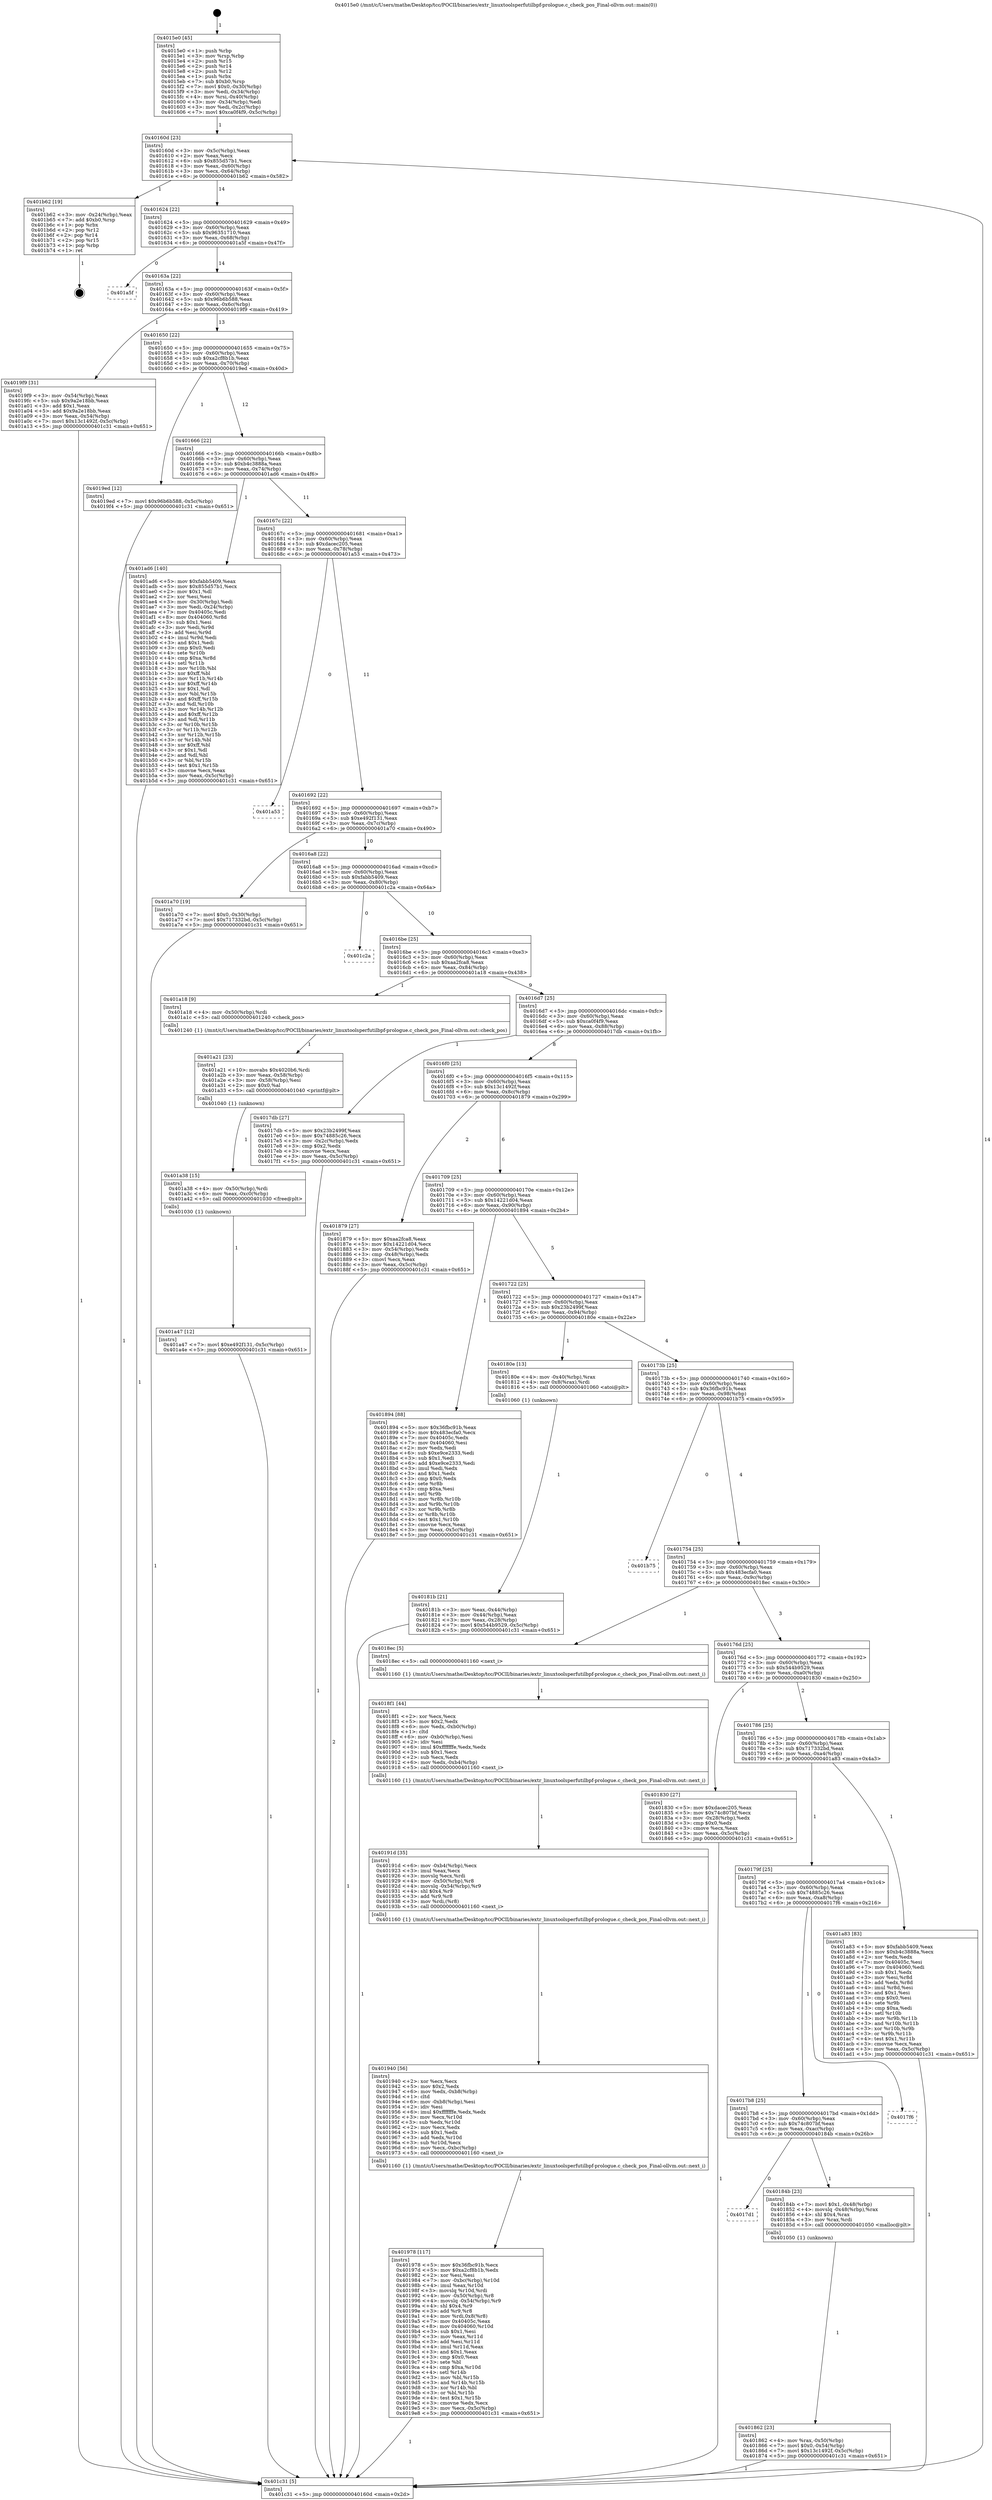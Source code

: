 digraph "0x4015e0" {
  label = "0x4015e0 (/mnt/c/Users/mathe/Desktop/tcc/POCII/binaries/extr_linuxtoolsperfutilbpf-prologue.c_check_pos_Final-ollvm.out::main(0))"
  labelloc = "t"
  node[shape=record]

  Entry [label="",width=0.3,height=0.3,shape=circle,fillcolor=black,style=filled]
  "0x40160d" [label="{
     0x40160d [23]\l
     | [instrs]\l
     &nbsp;&nbsp;0x40160d \<+3\>: mov -0x5c(%rbp),%eax\l
     &nbsp;&nbsp;0x401610 \<+2\>: mov %eax,%ecx\l
     &nbsp;&nbsp;0x401612 \<+6\>: sub $0x855d57b1,%ecx\l
     &nbsp;&nbsp;0x401618 \<+3\>: mov %eax,-0x60(%rbp)\l
     &nbsp;&nbsp;0x40161b \<+3\>: mov %ecx,-0x64(%rbp)\l
     &nbsp;&nbsp;0x40161e \<+6\>: je 0000000000401b62 \<main+0x582\>\l
  }"]
  "0x401b62" [label="{
     0x401b62 [19]\l
     | [instrs]\l
     &nbsp;&nbsp;0x401b62 \<+3\>: mov -0x24(%rbp),%eax\l
     &nbsp;&nbsp;0x401b65 \<+7\>: add $0xb0,%rsp\l
     &nbsp;&nbsp;0x401b6c \<+1\>: pop %rbx\l
     &nbsp;&nbsp;0x401b6d \<+2\>: pop %r12\l
     &nbsp;&nbsp;0x401b6f \<+2\>: pop %r14\l
     &nbsp;&nbsp;0x401b71 \<+2\>: pop %r15\l
     &nbsp;&nbsp;0x401b73 \<+1\>: pop %rbp\l
     &nbsp;&nbsp;0x401b74 \<+1\>: ret\l
  }"]
  "0x401624" [label="{
     0x401624 [22]\l
     | [instrs]\l
     &nbsp;&nbsp;0x401624 \<+5\>: jmp 0000000000401629 \<main+0x49\>\l
     &nbsp;&nbsp;0x401629 \<+3\>: mov -0x60(%rbp),%eax\l
     &nbsp;&nbsp;0x40162c \<+5\>: sub $0x96351710,%eax\l
     &nbsp;&nbsp;0x401631 \<+3\>: mov %eax,-0x68(%rbp)\l
     &nbsp;&nbsp;0x401634 \<+6\>: je 0000000000401a5f \<main+0x47f\>\l
  }"]
  Exit [label="",width=0.3,height=0.3,shape=circle,fillcolor=black,style=filled,peripheries=2]
  "0x401a5f" [label="{
     0x401a5f\l
  }", style=dashed]
  "0x40163a" [label="{
     0x40163a [22]\l
     | [instrs]\l
     &nbsp;&nbsp;0x40163a \<+5\>: jmp 000000000040163f \<main+0x5f\>\l
     &nbsp;&nbsp;0x40163f \<+3\>: mov -0x60(%rbp),%eax\l
     &nbsp;&nbsp;0x401642 \<+5\>: sub $0x96b6b588,%eax\l
     &nbsp;&nbsp;0x401647 \<+3\>: mov %eax,-0x6c(%rbp)\l
     &nbsp;&nbsp;0x40164a \<+6\>: je 00000000004019f9 \<main+0x419\>\l
  }"]
  "0x401a47" [label="{
     0x401a47 [12]\l
     | [instrs]\l
     &nbsp;&nbsp;0x401a47 \<+7\>: movl $0xe492f131,-0x5c(%rbp)\l
     &nbsp;&nbsp;0x401a4e \<+5\>: jmp 0000000000401c31 \<main+0x651\>\l
  }"]
  "0x4019f9" [label="{
     0x4019f9 [31]\l
     | [instrs]\l
     &nbsp;&nbsp;0x4019f9 \<+3\>: mov -0x54(%rbp),%eax\l
     &nbsp;&nbsp;0x4019fc \<+5\>: sub $0x9a2e18bb,%eax\l
     &nbsp;&nbsp;0x401a01 \<+3\>: add $0x1,%eax\l
     &nbsp;&nbsp;0x401a04 \<+5\>: add $0x9a2e18bb,%eax\l
     &nbsp;&nbsp;0x401a09 \<+3\>: mov %eax,-0x54(%rbp)\l
     &nbsp;&nbsp;0x401a0c \<+7\>: movl $0x13c1492f,-0x5c(%rbp)\l
     &nbsp;&nbsp;0x401a13 \<+5\>: jmp 0000000000401c31 \<main+0x651\>\l
  }"]
  "0x401650" [label="{
     0x401650 [22]\l
     | [instrs]\l
     &nbsp;&nbsp;0x401650 \<+5\>: jmp 0000000000401655 \<main+0x75\>\l
     &nbsp;&nbsp;0x401655 \<+3\>: mov -0x60(%rbp),%eax\l
     &nbsp;&nbsp;0x401658 \<+5\>: sub $0xa2cf8b1b,%eax\l
     &nbsp;&nbsp;0x40165d \<+3\>: mov %eax,-0x70(%rbp)\l
     &nbsp;&nbsp;0x401660 \<+6\>: je 00000000004019ed \<main+0x40d\>\l
  }"]
  "0x401a38" [label="{
     0x401a38 [15]\l
     | [instrs]\l
     &nbsp;&nbsp;0x401a38 \<+4\>: mov -0x50(%rbp),%rdi\l
     &nbsp;&nbsp;0x401a3c \<+6\>: mov %eax,-0xc0(%rbp)\l
     &nbsp;&nbsp;0x401a42 \<+5\>: call 0000000000401030 \<free@plt\>\l
     | [calls]\l
     &nbsp;&nbsp;0x401030 \{1\} (unknown)\l
  }"]
  "0x4019ed" [label="{
     0x4019ed [12]\l
     | [instrs]\l
     &nbsp;&nbsp;0x4019ed \<+7\>: movl $0x96b6b588,-0x5c(%rbp)\l
     &nbsp;&nbsp;0x4019f4 \<+5\>: jmp 0000000000401c31 \<main+0x651\>\l
  }"]
  "0x401666" [label="{
     0x401666 [22]\l
     | [instrs]\l
     &nbsp;&nbsp;0x401666 \<+5\>: jmp 000000000040166b \<main+0x8b\>\l
     &nbsp;&nbsp;0x40166b \<+3\>: mov -0x60(%rbp),%eax\l
     &nbsp;&nbsp;0x40166e \<+5\>: sub $0xb4c3888a,%eax\l
     &nbsp;&nbsp;0x401673 \<+3\>: mov %eax,-0x74(%rbp)\l
     &nbsp;&nbsp;0x401676 \<+6\>: je 0000000000401ad6 \<main+0x4f6\>\l
  }"]
  "0x401a21" [label="{
     0x401a21 [23]\l
     | [instrs]\l
     &nbsp;&nbsp;0x401a21 \<+10\>: movabs $0x4020b6,%rdi\l
     &nbsp;&nbsp;0x401a2b \<+3\>: mov %eax,-0x58(%rbp)\l
     &nbsp;&nbsp;0x401a2e \<+3\>: mov -0x58(%rbp),%esi\l
     &nbsp;&nbsp;0x401a31 \<+2\>: mov $0x0,%al\l
     &nbsp;&nbsp;0x401a33 \<+5\>: call 0000000000401040 \<printf@plt\>\l
     | [calls]\l
     &nbsp;&nbsp;0x401040 \{1\} (unknown)\l
  }"]
  "0x401ad6" [label="{
     0x401ad6 [140]\l
     | [instrs]\l
     &nbsp;&nbsp;0x401ad6 \<+5\>: mov $0xfabb5409,%eax\l
     &nbsp;&nbsp;0x401adb \<+5\>: mov $0x855d57b1,%ecx\l
     &nbsp;&nbsp;0x401ae0 \<+2\>: mov $0x1,%dl\l
     &nbsp;&nbsp;0x401ae2 \<+2\>: xor %esi,%esi\l
     &nbsp;&nbsp;0x401ae4 \<+3\>: mov -0x30(%rbp),%edi\l
     &nbsp;&nbsp;0x401ae7 \<+3\>: mov %edi,-0x24(%rbp)\l
     &nbsp;&nbsp;0x401aea \<+7\>: mov 0x40405c,%edi\l
     &nbsp;&nbsp;0x401af1 \<+8\>: mov 0x404060,%r8d\l
     &nbsp;&nbsp;0x401af9 \<+3\>: sub $0x1,%esi\l
     &nbsp;&nbsp;0x401afc \<+3\>: mov %edi,%r9d\l
     &nbsp;&nbsp;0x401aff \<+3\>: add %esi,%r9d\l
     &nbsp;&nbsp;0x401b02 \<+4\>: imul %r9d,%edi\l
     &nbsp;&nbsp;0x401b06 \<+3\>: and $0x1,%edi\l
     &nbsp;&nbsp;0x401b09 \<+3\>: cmp $0x0,%edi\l
     &nbsp;&nbsp;0x401b0c \<+4\>: sete %r10b\l
     &nbsp;&nbsp;0x401b10 \<+4\>: cmp $0xa,%r8d\l
     &nbsp;&nbsp;0x401b14 \<+4\>: setl %r11b\l
     &nbsp;&nbsp;0x401b18 \<+3\>: mov %r10b,%bl\l
     &nbsp;&nbsp;0x401b1b \<+3\>: xor $0xff,%bl\l
     &nbsp;&nbsp;0x401b1e \<+3\>: mov %r11b,%r14b\l
     &nbsp;&nbsp;0x401b21 \<+4\>: xor $0xff,%r14b\l
     &nbsp;&nbsp;0x401b25 \<+3\>: xor $0x1,%dl\l
     &nbsp;&nbsp;0x401b28 \<+3\>: mov %bl,%r15b\l
     &nbsp;&nbsp;0x401b2b \<+4\>: and $0xff,%r15b\l
     &nbsp;&nbsp;0x401b2f \<+3\>: and %dl,%r10b\l
     &nbsp;&nbsp;0x401b32 \<+3\>: mov %r14b,%r12b\l
     &nbsp;&nbsp;0x401b35 \<+4\>: and $0xff,%r12b\l
     &nbsp;&nbsp;0x401b39 \<+3\>: and %dl,%r11b\l
     &nbsp;&nbsp;0x401b3c \<+3\>: or %r10b,%r15b\l
     &nbsp;&nbsp;0x401b3f \<+3\>: or %r11b,%r12b\l
     &nbsp;&nbsp;0x401b42 \<+3\>: xor %r12b,%r15b\l
     &nbsp;&nbsp;0x401b45 \<+3\>: or %r14b,%bl\l
     &nbsp;&nbsp;0x401b48 \<+3\>: xor $0xff,%bl\l
     &nbsp;&nbsp;0x401b4b \<+3\>: or $0x1,%dl\l
     &nbsp;&nbsp;0x401b4e \<+2\>: and %dl,%bl\l
     &nbsp;&nbsp;0x401b50 \<+3\>: or %bl,%r15b\l
     &nbsp;&nbsp;0x401b53 \<+4\>: test $0x1,%r15b\l
     &nbsp;&nbsp;0x401b57 \<+3\>: cmovne %ecx,%eax\l
     &nbsp;&nbsp;0x401b5a \<+3\>: mov %eax,-0x5c(%rbp)\l
     &nbsp;&nbsp;0x401b5d \<+5\>: jmp 0000000000401c31 \<main+0x651\>\l
  }"]
  "0x40167c" [label="{
     0x40167c [22]\l
     | [instrs]\l
     &nbsp;&nbsp;0x40167c \<+5\>: jmp 0000000000401681 \<main+0xa1\>\l
     &nbsp;&nbsp;0x401681 \<+3\>: mov -0x60(%rbp),%eax\l
     &nbsp;&nbsp;0x401684 \<+5\>: sub $0xdacec205,%eax\l
     &nbsp;&nbsp;0x401689 \<+3\>: mov %eax,-0x78(%rbp)\l
     &nbsp;&nbsp;0x40168c \<+6\>: je 0000000000401a53 \<main+0x473\>\l
  }"]
  "0x401978" [label="{
     0x401978 [117]\l
     | [instrs]\l
     &nbsp;&nbsp;0x401978 \<+5\>: mov $0x36fbc91b,%ecx\l
     &nbsp;&nbsp;0x40197d \<+5\>: mov $0xa2cf8b1b,%edx\l
     &nbsp;&nbsp;0x401982 \<+2\>: xor %esi,%esi\l
     &nbsp;&nbsp;0x401984 \<+7\>: mov -0xbc(%rbp),%r10d\l
     &nbsp;&nbsp;0x40198b \<+4\>: imul %eax,%r10d\l
     &nbsp;&nbsp;0x40198f \<+3\>: movslq %r10d,%rdi\l
     &nbsp;&nbsp;0x401992 \<+4\>: mov -0x50(%rbp),%r8\l
     &nbsp;&nbsp;0x401996 \<+4\>: movslq -0x54(%rbp),%r9\l
     &nbsp;&nbsp;0x40199a \<+4\>: shl $0x4,%r9\l
     &nbsp;&nbsp;0x40199e \<+3\>: add %r9,%r8\l
     &nbsp;&nbsp;0x4019a1 \<+4\>: mov %rdi,0x8(%r8)\l
     &nbsp;&nbsp;0x4019a5 \<+7\>: mov 0x40405c,%eax\l
     &nbsp;&nbsp;0x4019ac \<+8\>: mov 0x404060,%r10d\l
     &nbsp;&nbsp;0x4019b4 \<+3\>: sub $0x1,%esi\l
     &nbsp;&nbsp;0x4019b7 \<+3\>: mov %eax,%r11d\l
     &nbsp;&nbsp;0x4019ba \<+3\>: add %esi,%r11d\l
     &nbsp;&nbsp;0x4019bd \<+4\>: imul %r11d,%eax\l
     &nbsp;&nbsp;0x4019c1 \<+3\>: and $0x1,%eax\l
     &nbsp;&nbsp;0x4019c4 \<+3\>: cmp $0x0,%eax\l
     &nbsp;&nbsp;0x4019c7 \<+3\>: sete %bl\l
     &nbsp;&nbsp;0x4019ca \<+4\>: cmp $0xa,%r10d\l
     &nbsp;&nbsp;0x4019ce \<+4\>: setl %r14b\l
     &nbsp;&nbsp;0x4019d2 \<+3\>: mov %bl,%r15b\l
     &nbsp;&nbsp;0x4019d5 \<+3\>: and %r14b,%r15b\l
     &nbsp;&nbsp;0x4019d8 \<+3\>: xor %r14b,%bl\l
     &nbsp;&nbsp;0x4019db \<+3\>: or %bl,%r15b\l
     &nbsp;&nbsp;0x4019de \<+4\>: test $0x1,%r15b\l
     &nbsp;&nbsp;0x4019e2 \<+3\>: cmovne %edx,%ecx\l
     &nbsp;&nbsp;0x4019e5 \<+3\>: mov %ecx,-0x5c(%rbp)\l
     &nbsp;&nbsp;0x4019e8 \<+5\>: jmp 0000000000401c31 \<main+0x651\>\l
  }"]
  "0x401a53" [label="{
     0x401a53\l
  }", style=dashed]
  "0x401692" [label="{
     0x401692 [22]\l
     | [instrs]\l
     &nbsp;&nbsp;0x401692 \<+5\>: jmp 0000000000401697 \<main+0xb7\>\l
     &nbsp;&nbsp;0x401697 \<+3\>: mov -0x60(%rbp),%eax\l
     &nbsp;&nbsp;0x40169a \<+5\>: sub $0xe492f131,%eax\l
     &nbsp;&nbsp;0x40169f \<+3\>: mov %eax,-0x7c(%rbp)\l
     &nbsp;&nbsp;0x4016a2 \<+6\>: je 0000000000401a70 \<main+0x490\>\l
  }"]
  "0x401940" [label="{
     0x401940 [56]\l
     | [instrs]\l
     &nbsp;&nbsp;0x401940 \<+2\>: xor %ecx,%ecx\l
     &nbsp;&nbsp;0x401942 \<+5\>: mov $0x2,%edx\l
     &nbsp;&nbsp;0x401947 \<+6\>: mov %edx,-0xb8(%rbp)\l
     &nbsp;&nbsp;0x40194d \<+1\>: cltd\l
     &nbsp;&nbsp;0x40194e \<+6\>: mov -0xb8(%rbp),%esi\l
     &nbsp;&nbsp;0x401954 \<+2\>: idiv %esi\l
     &nbsp;&nbsp;0x401956 \<+6\>: imul $0xfffffffe,%edx,%edx\l
     &nbsp;&nbsp;0x40195c \<+3\>: mov %ecx,%r10d\l
     &nbsp;&nbsp;0x40195f \<+3\>: sub %edx,%r10d\l
     &nbsp;&nbsp;0x401962 \<+2\>: mov %ecx,%edx\l
     &nbsp;&nbsp;0x401964 \<+3\>: sub $0x1,%edx\l
     &nbsp;&nbsp;0x401967 \<+3\>: add %edx,%r10d\l
     &nbsp;&nbsp;0x40196a \<+3\>: sub %r10d,%ecx\l
     &nbsp;&nbsp;0x40196d \<+6\>: mov %ecx,-0xbc(%rbp)\l
     &nbsp;&nbsp;0x401973 \<+5\>: call 0000000000401160 \<next_i\>\l
     | [calls]\l
     &nbsp;&nbsp;0x401160 \{1\} (/mnt/c/Users/mathe/Desktop/tcc/POCII/binaries/extr_linuxtoolsperfutilbpf-prologue.c_check_pos_Final-ollvm.out::next_i)\l
  }"]
  "0x401a70" [label="{
     0x401a70 [19]\l
     | [instrs]\l
     &nbsp;&nbsp;0x401a70 \<+7\>: movl $0x0,-0x30(%rbp)\l
     &nbsp;&nbsp;0x401a77 \<+7\>: movl $0x717332bd,-0x5c(%rbp)\l
     &nbsp;&nbsp;0x401a7e \<+5\>: jmp 0000000000401c31 \<main+0x651\>\l
  }"]
  "0x4016a8" [label="{
     0x4016a8 [22]\l
     | [instrs]\l
     &nbsp;&nbsp;0x4016a8 \<+5\>: jmp 00000000004016ad \<main+0xcd\>\l
     &nbsp;&nbsp;0x4016ad \<+3\>: mov -0x60(%rbp),%eax\l
     &nbsp;&nbsp;0x4016b0 \<+5\>: sub $0xfabb5409,%eax\l
     &nbsp;&nbsp;0x4016b5 \<+3\>: mov %eax,-0x80(%rbp)\l
     &nbsp;&nbsp;0x4016b8 \<+6\>: je 0000000000401c2a \<main+0x64a\>\l
  }"]
  "0x40191d" [label="{
     0x40191d [35]\l
     | [instrs]\l
     &nbsp;&nbsp;0x40191d \<+6\>: mov -0xb4(%rbp),%ecx\l
     &nbsp;&nbsp;0x401923 \<+3\>: imul %eax,%ecx\l
     &nbsp;&nbsp;0x401926 \<+3\>: movslq %ecx,%rdi\l
     &nbsp;&nbsp;0x401929 \<+4\>: mov -0x50(%rbp),%r8\l
     &nbsp;&nbsp;0x40192d \<+4\>: movslq -0x54(%rbp),%r9\l
     &nbsp;&nbsp;0x401931 \<+4\>: shl $0x4,%r9\l
     &nbsp;&nbsp;0x401935 \<+3\>: add %r9,%r8\l
     &nbsp;&nbsp;0x401938 \<+3\>: mov %rdi,(%r8)\l
     &nbsp;&nbsp;0x40193b \<+5\>: call 0000000000401160 \<next_i\>\l
     | [calls]\l
     &nbsp;&nbsp;0x401160 \{1\} (/mnt/c/Users/mathe/Desktop/tcc/POCII/binaries/extr_linuxtoolsperfutilbpf-prologue.c_check_pos_Final-ollvm.out::next_i)\l
  }"]
  "0x401c2a" [label="{
     0x401c2a\l
  }", style=dashed]
  "0x4016be" [label="{
     0x4016be [25]\l
     | [instrs]\l
     &nbsp;&nbsp;0x4016be \<+5\>: jmp 00000000004016c3 \<main+0xe3\>\l
     &nbsp;&nbsp;0x4016c3 \<+3\>: mov -0x60(%rbp),%eax\l
     &nbsp;&nbsp;0x4016c6 \<+5\>: sub $0xaa2fca8,%eax\l
     &nbsp;&nbsp;0x4016cb \<+6\>: mov %eax,-0x84(%rbp)\l
     &nbsp;&nbsp;0x4016d1 \<+6\>: je 0000000000401a18 \<main+0x438\>\l
  }"]
  "0x4018f1" [label="{
     0x4018f1 [44]\l
     | [instrs]\l
     &nbsp;&nbsp;0x4018f1 \<+2\>: xor %ecx,%ecx\l
     &nbsp;&nbsp;0x4018f3 \<+5\>: mov $0x2,%edx\l
     &nbsp;&nbsp;0x4018f8 \<+6\>: mov %edx,-0xb0(%rbp)\l
     &nbsp;&nbsp;0x4018fe \<+1\>: cltd\l
     &nbsp;&nbsp;0x4018ff \<+6\>: mov -0xb0(%rbp),%esi\l
     &nbsp;&nbsp;0x401905 \<+2\>: idiv %esi\l
     &nbsp;&nbsp;0x401907 \<+6\>: imul $0xfffffffe,%edx,%edx\l
     &nbsp;&nbsp;0x40190d \<+3\>: sub $0x1,%ecx\l
     &nbsp;&nbsp;0x401910 \<+2\>: sub %ecx,%edx\l
     &nbsp;&nbsp;0x401912 \<+6\>: mov %edx,-0xb4(%rbp)\l
     &nbsp;&nbsp;0x401918 \<+5\>: call 0000000000401160 \<next_i\>\l
     | [calls]\l
     &nbsp;&nbsp;0x401160 \{1\} (/mnt/c/Users/mathe/Desktop/tcc/POCII/binaries/extr_linuxtoolsperfutilbpf-prologue.c_check_pos_Final-ollvm.out::next_i)\l
  }"]
  "0x401a18" [label="{
     0x401a18 [9]\l
     | [instrs]\l
     &nbsp;&nbsp;0x401a18 \<+4\>: mov -0x50(%rbp),%rdi\l
     &nbsp;&nbsp;0x401a1c \<+5\>: call 0000000000401240 \<check_pos\>\l
     | [calls]\l
     &nbsp;&nbsp;0x401240 \{1\} (/mnt/c/Users/mathe/Desktop/tcc/POCII/binaries/extr_linuxtoolsperfutilbpf-prologue.c_check_pos_Final-ollvm.out::check_pos)\l
  }"]
  "0x4016d7" [label="{
     0x4016d7 [25]\l
     | [instrs]\l
     &nbsp;&nbsp;0x4016d7 \<+5\>: jmp 00000000004016dc \<main+0xfc\>\l
     &nbsp;&nbsp;0x4016dc \<+3\>: mov -0x60(%rbp),%eax\l
     &nbsp;&nbsp;0x4016df \<+5\>: sub $0xca0f4f9,%eax\l
     &nbsp;&nbsp;0x4016e4 \<+6\>: mov %eax,-0x88(%rbp)\l
     &nbsp;&nbsp;0x4016ea \<+6\>: je 00000000004017db \<main+0x1fb\>\l
  }"]
  "0x401862" [label="{
     0x401862 [23]\l
     | [instrs]\l
     &nbsp;&nbsp;0x401862 \<+4\>: mov %rax,-0x50(%rbp)\l
     &nbsp;&nbsp;0x401866 \<+7\>: movl $0x0,-0x54(%rbp)\l
     &nbsp;&nbsp;0x40186d \<+7\>: movl $0x13c1492f,-0x5c(%rbp)\l
     &nbsp;&nbsp;0x401874 \<+5\>: jmp 0000000000401c31 \<main+0x651\>\l
  }"]
  "0x4017db" [label="{
     0x4017db [27]\l
     | [instrs]\l
     &nbsp;&nbsp;0x4017db \<+5\>: mov $0x23b2499f,%eax\l
     &nbsp;&nbsp;0x4017e0 \<+5\>: mov $0x74885c26,%ecx\l
     &nbsp;&nbsp;0x4017e5 \<+3\>: mov -0x2c(%rbp),%edx\l
     &nbsp;&nbsp;0x4017e8 \<+3\>: cmp $0x2,%edx\l
     &nbsp;&nbsp;0x4017eb \<+3\>: cmovne %ecx,%eax\l
     &nbsp;&nbsp;0x4017ee \<+3\>: mov %eax,-0x5c(%rbp)\l
     &nbsp;&nbsp;0x4017f1 \<+5\>: jmp 0000000000401c31 \<main+0x651\>\l
  }"]
  "0x4016f0" [label="{
     0x4016f0 [25]\l
     | [instrs]\l
     &nbsp;&nbsp;0x4016f0 \<+5\>: jmp 00000000004016f5 \<main+0x115\>\l
     &nbsp;&nbsp;0x4016f5 \<+3\>: mov -0x60(%rbp),%eax\l
     &nbsp;&nbsp;0x4016f8 \<+5\>: sub $0x13c1492f,%eax\l
     &nbsp;&nbsp;0x4016fd \<+6\>: mov %eax,-0x8c(%rbp)\l
     &nbsp;&nbsp;0x401703 \<+6\>: je 0000000000401879 \<main+0x299\>\l
  }"]
  "0x401c31" [label="{
     0x401c31 [5]\l
     | [instrs]\l
     &nbsp;&nbsp;0x401c31 \<+5\>: jmp 000000000040160d \<main+0x2d\>\l
  }"]
  "0x4015e0" [label="{
     0x4015e0 [45]\l
     | [instrs]\l
     &nbsp;&nbsp;0x4015e0 \<+1\>: push %rbp\l
     &nbsp;&nbsp;0x4015e1 \<+3\>: mov %rsp,%rbp\l
     &nbsp;&nbsp;0x4015e4 \<+2\>: push %r15\l
     &nbsp;&nbsp;0x4015e6 \<+2\>: push %r14\l
     &nbsp;&nbsp;0x4015e8 \<+2\>: push %r12\l
     &nbsp;&nbsp;0x4015ea \<+1\>: push %rbx\l
     &nbsp;&nbsp;0x4015eb \<+7\>: sub $0xb0,%rsp\l
     &nbsp;&nbsp;0x4015f2 \<+7\>: movl $0x0,-0x30(%rbp)\l
     &nbsp;&nbsp;0x4015f9 \<+3\>: mov %edi,-0x34(%rbp)\l
     &nbsp;&nbsp;0x4015fc \<+4\>: mov %rsi,-0x40(%rbp)\l
     &nbsp;&nbsp;0x401600 \<+3\>: mov -0x34(%rbp),%edi\l
     &nbsp;&nbsp;0x401603 \<+3\>: mov %edi,-0x2c(%rbp)\l
     &nbsp;&nbsp;0x401606 \<+7\>: movl $0xca0f4f9,-0x5c(%rbp)\l
  }"]
  "0x4017d1" [label="{
     0x4017d1\l
  }", style=dashed]
  "0x401879" [label="{
     0x401879 [27]\l
     | [instrs]\l
     &nbsp;&nbsp;0x401879 \<+5\>: mov $0xaa2fca8,%eax\l
     &nbsp;&nbsp;0x40187e \<+5\>: mov $0x14221d04,%ecx\l
     &nbsp;&nbsp;0x401883 \<+3\>: mov -0x54(%rbp),%edx\l
     &nbsp;&nbsp;0x401886 \<+3\>: cmp -0x48(%rbp),%edx\l
     &nbsp;&nbsp;0x401889 \<+3\>: cmovl %ecx,%eax\l
     &nbsp;&nbsp;0x40188c \<+3\>: mov %eax,-0x5c(%rbp)\l
     &nbsp;&nbsp;0x40188f \<+5\>: jmp 0000000000401c31 \<main+0x651\>\l
  }"]
  "0x401709" [label="{
     0x401709 [25]\l
     | [instrs]\l
     &nbsp;&nbsp;0x401709 \<+5\>: jmp 000000000040170e \<main+0x12e\>\l
     &nbsp;&nbsp;0x40170e \<+3\>: mov -0x60(%rbp),%eax\l
     &nbsp;&nbsp;0x401711 \<+5\>: sub $0x14221d04,%eax\l
     &nbsp;&nbsp;0x401716 \<+6\>: mov %eax,-0x90(%rbp)\l
     &nbsp;&nbsp;0x40171c \<+6\>: je 0000000000401894 \<main+0x2b4\>\l
  }"]
  "0x40184b" [label="{
     0x40184b [23]\l
     | [instrs]\l
     &nbsp;&nbsp;0x40184b \<+7\>: movl $0x1,-0x48(%rbp)\l
     &nbsp;&nbsp;0x401852 \<+4\>: movslq -0x48(%rbp),%rax\l
     &nbsp;&nbsp;0x401856 \<+4\>: shl $0x4,%rax\l
     &nbsp;&nbsp;0x40185a \<+3\>: mov %rax,%rdi\l
     &nbsp;&nbsp;0x40185d \<+5\>: call 0000000000401050 \<malloc@plt\>\l
     | [calls]\l
     &nbsp;&nbsp;0x401050 \{1\} (unknown)\l
  }"]
  "0x401894" [label="{
     0x401894 [88]\l
     | [instrs]\l
     &nbsp;&nbsp;0x401894 \<+5\>: mov $0x36fbc91b,%eax\l
     &nbsp;&nbsp;0x401899 \<+5\>: mov $0x483ecfa0,%ecx\l
     &nbsp;&nbsp;0x40189e \<+7\>: mov 0x40405c,%edx\l
     &nbsp;&nbsp;0x4018a5 \<+7\>: mov 0x404060,%esi\l
     &nbsp;&nbsp;0x4018ac \<+2\>: mov %edx,%edi\l
     &nbsp;&nbsp;0x4018ae \<+6\>: sub $0xe9ce2333,%edi\l
     &nbsp;&nbsp;0x4018b4 \<+3\>: sub $0x1,%edi\l
     &nbsp;&nbsp;0x4018b7 \<+6\>: add $0xe9ce2333,%edi\l
     &nbsp;&nbsp;0x4018bd \<+3\>: imul %edi,%edx\l
     &nbsp;&nbsp;0x4018c0 \<+3\>: and $0x1,%edx\l
     &nbsp;&nbsp;0x4018c3 \<+3\>: cmp $0x0,%edx\l
     &nbsp;&nbsp;0x4018c6 \<+4\>: sete %r8b\l
     &nbsp;&nbsp;0x4018ca \<+3\>: cmp $0xa,%esi\l
     &nbsp;&nbsp;0x4018cd \<+4\>: setl %r9b\l
     &nbsp;&nbsp;0x4018d1 \<+3\>: mov %r8b,%r10b\l
     &nbsp;&nbsp;0x4018d4 \<+3\>: and %r9b,%r10b\l
     &nbsp;&nbsp;0x4018d7 \<+3\>: xor %r9b,%r8b\l
     &nbsp;&nbsp;0x4018da \<+3\>: or %r8b,%r10b\l
     &nbsp;&nbsp;0x4018dd \<+4\>: test $0x1,%r10b\l
     &nbsp;&nbsp;0x4018e1 \<+3\>: cmovne %ecx,%eax\l
     &nbsp;&nbsp;0x4018e4 \<+3\>: mov %eax,-0x5c(%rbp)\l
     &nbsp;&nbsp;0x4018e7 \<+5\>: jmp 0000000000401c31 \<main+0x651\>\l
  }"]
  "0x401722" [label="{
     0x401722 [25]\l
     | [instrs]\l
     &nbsp;&nbsp;0x401722 \<+5\>: jmp 0000000000401727 \<main+0x147\>\l
     &nbsp;&nbsp;0x401727 \<+3\>: mov -0x60(%rbp),%eax\l
     &nbsp;&nbsp;0x40172a \<+5\>: sub $0x23b2499f,%eax\l
     &nbsp;&nbsp;0x40172f \<+6\>: mov %eax,-0x94(%rbp)\l
     &nbsp;&nbsp;0x401735 \<+6\>: je 000000000040180e \<main+0x22e\>\l
  }"]
  "0x4017b8" [label="{
     0x4017b8 [25]\l
     | [instrs]\l
     &nbsp;&nbsp;0x4017b8 \<+5\>: jmp 00000000004017bd \<main+0x1dd\>\l
     &nbsp;&nbsp;0x4017bd \<+3\>: mov -0x60(%rbp),%eax\l
     &nbsp;&nbsp;0x4017c0 \<+5\>: sub $0x74c807bf,%eax\l
     &nbsp;&nbsp;0x4017c5 \<+6\>: mov %eax,-0xac(%rbp)\l
     &nbsp;&nbsp;0x4017cb \<+6\>: je 000000000040184b \<main+0x26b\>\l
  }"]
  "0x40180e" [label="{
     0x40180e [13]\l
     | [instrs]\l
     &nbsp;&nbsp;0x40180e \<+4\>: mov -0x40(%rbp),%rax\l
     &nbsp;&nbsp;0x401812 \<+4\>: mov 0x8(%rax),%rdi\l
     &nbsp;&nbsp;0x401816 \<+5\>: call 0000000000401060 \<atoi@plt\>\l
     | [calls]\l
     &nbsp;&nbsp;0x401060 \{1\} (unknown)\l
  }"]
  "0x40173b" [label="{
     0x40173b [25]\l
     | [instrs]\l
     &nbsp;&nbsp;0x40173b \<+5\>: jmp 0000000000401740 \<main+0x160\>\l
     &nbsp;&nbsp;0x401740 \<+3\>: mov -0x60(%rbp),%eax\l
     &nbsp;&nbsp;0x401743 \<+5\>: sub $0x36fbc91b,%eax\l
     &nbsp;&nbsp;0x401748 \<+6\>: mov %eax,-0x98(%rbp)\l
     &nbsp;&nbsp;0x40174e \<+6\>: je 0000000000401b75 \<main+0x595\>\l
  }"]
  "0x40181b" [label="{
     0x40181b [21]\l
     | [instrs]\l
     &nbsp;&nbsp;0x40181b \<+3\>: mov %eax,-0x44(%rbp)\l
     &nbsp;&nbsp;0x40181e \<+3\>: mov -0x44(%rbp),%eax\l
     &nbsp;&nbsp;0x401821 \<+3\>: mov %eax,-0x28(%rbp)\l
     &nbsp;&nbsp;0x401824 \<+7\>: movl $0x544b9529,-0x5c(%rbp)\l
     &nbsp;&nbsp;0x40182b \<+5\>: jmp 0000000000401c31 \<main+0x651\>\l
  }"]
  "0x4017f6" [label="{
     0x4017f6\l
  }", style=dashed]
  "0x401b75" [label="{
     0x401b75\l
  }", style=dashed]
  "0x401754" [label="{
     0x401754 [25]\l
     | [instrs]\l
     &nbsp;&nbsp;0x401754 \<+5\>: jmp 0000000000401759 \<main+0x179\>\l
     &nbsp;&nbsp;0x401759 \<+3\>: mov -0x60(%rbp),%eax\l
     &nbsp;&nbsp;0x40175c \<+5\>: sub $0x483ecfa0,%eax\l
     &nbsp;&nbsp;0x401761 \<+6\>: mov %eax,-0x9c(%rbp)\l
     &nbsp;&nbsp;0x401767 \<+6\>: je 00000000004018ec \<main+0x30c\>\l
  }"]
  "0x40179f" [label="{
     0x40179f [25]\l
     | [instrs]\l
     &nbsp;&nbsp;0x40179f \<+5\>: jmp 00000000004017a4 \<main+0x1c4\>\l
     &nbsp;&nbsp;0x4017a4 \<+3\>: mov -0x60(%rbp),%eax\l
     &nbsp;&nbsp;0x4017a7 \<+5\>: sub $0x74885c26,%eax\l
     &nbsp;&nbsp;0x4017ac \<+6\>: mov %eax,-0xa8(%rbp)\l
     &nbsp;&nbsp;0x4017b2 \<+6\>: je 00000000004017f6 \<main+0x216\>\l
  }"]
  "0x4018ec" [label="{
     0x4018ec [5]\l
     | [instrs]\l
     &nbsp;&nbsp;0x4018ec \<+5\>: call 0000000000401160 \<next_i\>\l
     | [calls]\l
     &nbsp;&nbsp;0x401160 \{1\} (/mnt/c/Users/mathe/Desktop/tcc/POCII/binaries/extr_linuxtoolsperfutilbpf-prologue.c_check_pos_Final-ollvm.out::next_i)\l
  }"]
  "0x40176d" [label="{
     0x40176d [25]\l
     | [instrs]\l
     &nbsp;&nbsp;0x40176d \<+5\>: jmp 0000000000401772 \<main+0x192\>\l
     &nbsp;&nbsp;0x401772 \<+3\>: mov -0x60(%rbp),%eax\l
     &nbsp;&nbsp;0x401775 \<+5\>: sub $0x544b9529,%eax\l
     &nbsp;&nbsp;0x40177a \<+6\>: mov %eax,-0xa0(%rbp)\l
     &nbsp;&nbsp;0x401780 \<+6\>: je 0000000000401830 \<main+0x250\>\l
  }"]
  "0x401a83" [label="{
     0x401a83 [83]\l
     | [instrs]\l
     &nbsp;&nbsp;0x401a83 \<+5\>: mov $0xfabb5409,%eax\l
     &nbsp;&nbsp;0x401a88 \<+5\>: mov $0xb4c3888a,%ecx\l
     &nbsp;&nbsp;0x401a8d \<+2\>: xor %edx,%edx\l
     &nbsp;&nbsp;0x401a8f \<+7\>: mov 0x40405c,%esi\l
     &nbsp;&nbsp;0x401a96 \<+7\>: mov 0x404060,%edi\l
     &nbsp;&nbsp;0x401a9d \<+3\>: sub $0x1,%edx\l
     &nbsp;&nbsp;0x401aa0 \<+3\>: mov %esi,%r8d\l
     &nbsp;&nbsp;0x401aa3 \<+3\>: add %edx,%r8d\l
     &nbsp;&nbsp;0x401aa6 \<+4\>: imul %r8d,%esi\l
     &nbsp;&nbsp;0x401aaa \<+3\>: and $0x1,%esi\l
     &nbsp;&nbsp;0x401aad \<+3\>: cmp $0x0,%esi\l
     &nbsp;&nbsp;0x401ab0 \<+4\>: sete %r9b\l
     &nbsp;&nbsp;0x401ab4 \<+3\>: cmp $0xa,%edi\l
     &nbsp;&nbsp;0x401ab7 \<+4\>: setl %r10b\l
     &nbsp;&nbsp;0x401abb \<+3\>: mov %r9b,%r11b\l
     &nbsp;&nbsp;0x401abe \<+3\>: and %r10b,%r11b\l
     &nbsp;&nbsp;0x401ac1 \<+3\>: xor %r10b,%r9b\l
     &nbsp;&nbsp;0x401ac4 \<+3\>: or %r9b,%r11b\l
     &nbsp;&nbsp;0x401ac7 \<+4\>: test $0x1,%r11b\l
     &nbsp;&nbsp;0x401acb \<+3\>: cmovne %ecx,%eax\l
     &nbsp;&nbsp;0x401ace \<+3\>: mov %eax,-0x5c(%rbp)\l
     &nbsp;&nbsp;0x401ad1 \<+5\>: jmp 0000000000401c31 \<main+0x651\>\l
  }"]
  "0x401830" [label="{
     0x401830 [27]\l
     | [instrs]\l
     &nbsp;&nbsp;0x401830 \<+5\>: mov $0xdacec205,%eax\l
     &nbsp;&nbsp;0x401835 \<+5\>: mov $0x74c807bf,%ecx\l
     &nbsp;&nbsp;0x40183a \<+3\>: mov -0x28(%rbp),%edx\l
     &nbsp;&nbsp;0x40183d \<+3\>: cmp $0x0,%edx\l
     &nbsp;&nbsp;0x401840 \<+3\>: cmove %ecx,%eax\l
     &nbsp;&nbsp;0x401843 \<+3\>: mov %eax,-0x5c(%rbp)\l
     &nbsp;&nbsp;0x401846 \<+5\>: jmp 0000000000401c31 \<main+0x651\>\l
  }"]
  "0x401786" [label="{
     0x401786 [25]\l
     | [instrs]\l
     &nbsp;&nbsp;0x401786 \<+5\>: jmp 000000000040178b \<main+0x1ab\>\l
     &nbsp;&nbsp;0x40178b \<+3\>: mov -0x60(%rbp),%eax\l
     &nbsp;&nbsp;0x40178e \<+5\>: sub $0x717332bd,%eax\l
     &nbsp;&nbsp;0x401793 \<+6\>: mov %eax,-0xa4(%rbp)\l
     &nbsp;&nbsp;0x401799 \<+6\>: je 0000000000401a83 \<main+0x4a3\>\l
  }"]
  Entry -> "0x4015e0" [label=" 1"]
  "0x40160d" -> "0x401b62" [label=" 1"]
  "0x40160d" -> "0x401624" [label=" 14"]
  "0x401b62" -> Exit [label=" 1"]
  "0x401624" -> "0x401a5f" [label=" 0"]
  "0x401624" -> "0x40163a" [label=" 14"]
  "0x401ad6" -> "0x401c31" [label=" 1"]
  "0x40163a" -> "0x4019f9" [label=" 1"]
  "0x40163a" -> "0x401650" [label=" 13"]
  "0x401a83" -> "0x401c31" [label=" 1"]
  "0x401650" -> "0x4019ed" [label=" 1"]
  "0x401650" -> "0x401666" [label=" 12"]
  "0x401a70" -> "0x401c31" [label=" 1"]
  "0x401666" -> "0x401ad6" [label=" 1"]
  "0x401666" -> "0x40167c" [label=" 11"]
  "0x401a47" -> "0x401c31" [label=" 1"]
  "0x40167c" -> "0x401a53" [label=" 0"]
  "0x40167c" -> "0x401692" [label=" 11"]
  "0x401a38" -> "0x401a47" [label=" 1"]
  "0x401692" -> "0x401a70" [label=" 1"]
  "0x401692" -> "0x4016a8" [label=" 10"]
  "0x401a21" -> "0x401a38" [label=" 1"]
  "0x4016a8" -> "0x401c2a" [label=" 0"]
  "0x4016a8" -> "0x4016be" [label=" 10"]
  "0x401a18" -> "0x401a21" [label=" 1"]
  "0x4016be" -> "0x401a18" [label=" 1"]
  "0x4016be" -> "0x4016d7" [label=" 9"]
  "0x4019f9" -> "0x401c31" [label=" 1"]
  "0x4016d7" -> "0x4017db" [label=" 1"]
  "0x4016d7" -> "0x4016f0" [label=" 8"]
  "0x4017db" -> "0x401c31" [label=" 1"]
  "0x4015e0" -> "0x40160d" [label=" 1"]
  "0x401c31" -> "0x40160d" [label=" 14"]
  "0x4019ed" -> "0x401c31" [label=" 1"]
  "0x4016f0" -> "0x401879" [label=" 2"]
  "0x4016f0" -> "0x401709" [label=" 6"]
  "0x401978" -> "0x401c31" [label=" 1"]
  "0x401709" -> "0x401894" [label=" 1"]
  "0x401709" -> "0x401722" [label=" 5"]
  "0x401940" -> "0x401978" [label=" 1"]
  "0x401722" -> "0x40180e" [label=" 1"]
  "0x401722" -> "0x40173b" [label=" 4"]
  "0x40180e" -> "0x40181b" [label=" 1"]
  "0x40181b" -> "0x401c31" [label=" 1"]
  "0x4018f1" -> "0x40191d" [label=" 1"]
  "0x40173b" -> "0x401b75" [label=" 0"]
  "0x40173b" -> "0x401754" [label=" 4"]
  "0x4018ec" -> "0x4018f1" [label=" 1"]
  "0x401754" -> "0x4018ec" [label=" 1"]
  "0x401754" -> "0x40176d" [label=" 3"]
  "0x401879" -> "0x401c31" [label=" 2"]
  "0x40176d" -> "0x401830" [label=" 1"]
  "0x40176d" -> "0x401786" [label=" 2"]
  "0x401830" -> "0x401c31" [label=" 1"]
  "0x401862" -> "0x401c31" [label=" 1"]
  "0x401786" -> "0x401a83" [label=" 1"]
  "0x401786" -> "0x40179f" [label=" 1"]
  "0x401894" -> "0x401c31" [label=" 1"]
  "0x40179f" -> "0x4017f6" [label=" 0"]
  "0x40179f" -> "0x4017b8" [label=" 1"]
  "0x40191d" -> "0x401940" [label=" 1"]
  "0x4017b8" -> "0x40184b" [label=" 1"]
  "0x4017b8" -> "0x4017d1" [label=" 0"]
  "0x40184b" -> "0x401862" [label=" 1"]
}
